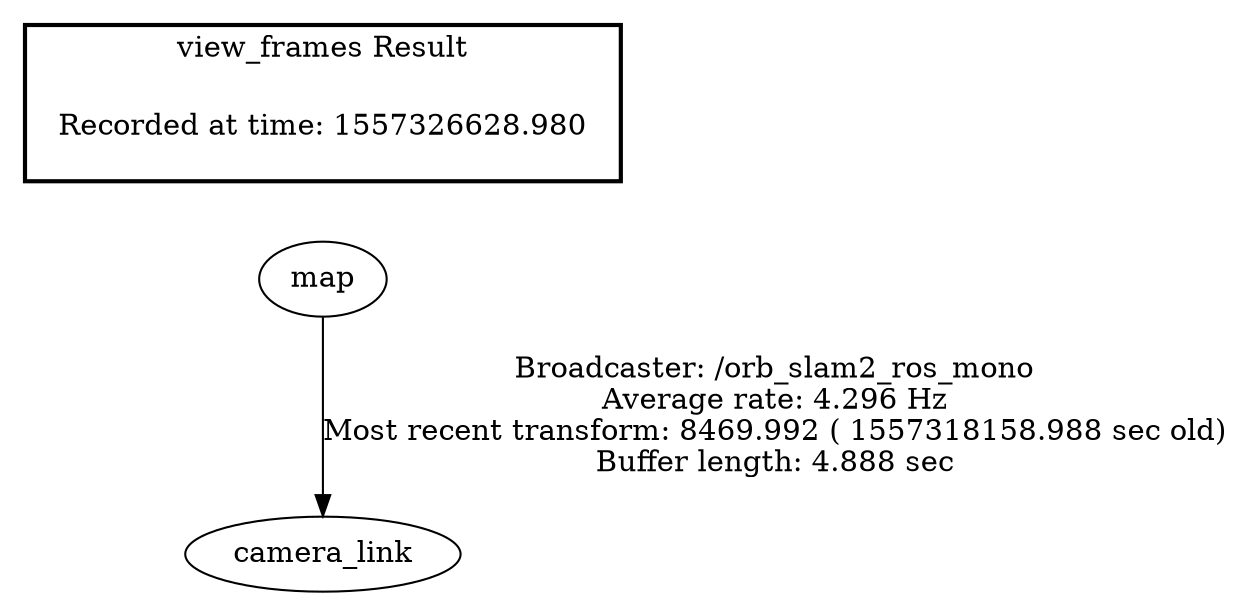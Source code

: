 digraph G {
"map" -> "camera_link"[label="Broadcaster: /orb_slam2_ros_mono\nAverage rate: 4.296 Hz\nMost recent transform: 8469.992 ( 1557318158.988 sec old)\nBuffer length: 4.888 sec\n"];
edge [style=invis];
 subgraph cluster_legend { style=bold; color=black; label ="view_frames Result";
"Recorded at time: 1557326628.980"[ shape=plaintext ] ;
 }->"map";
}
